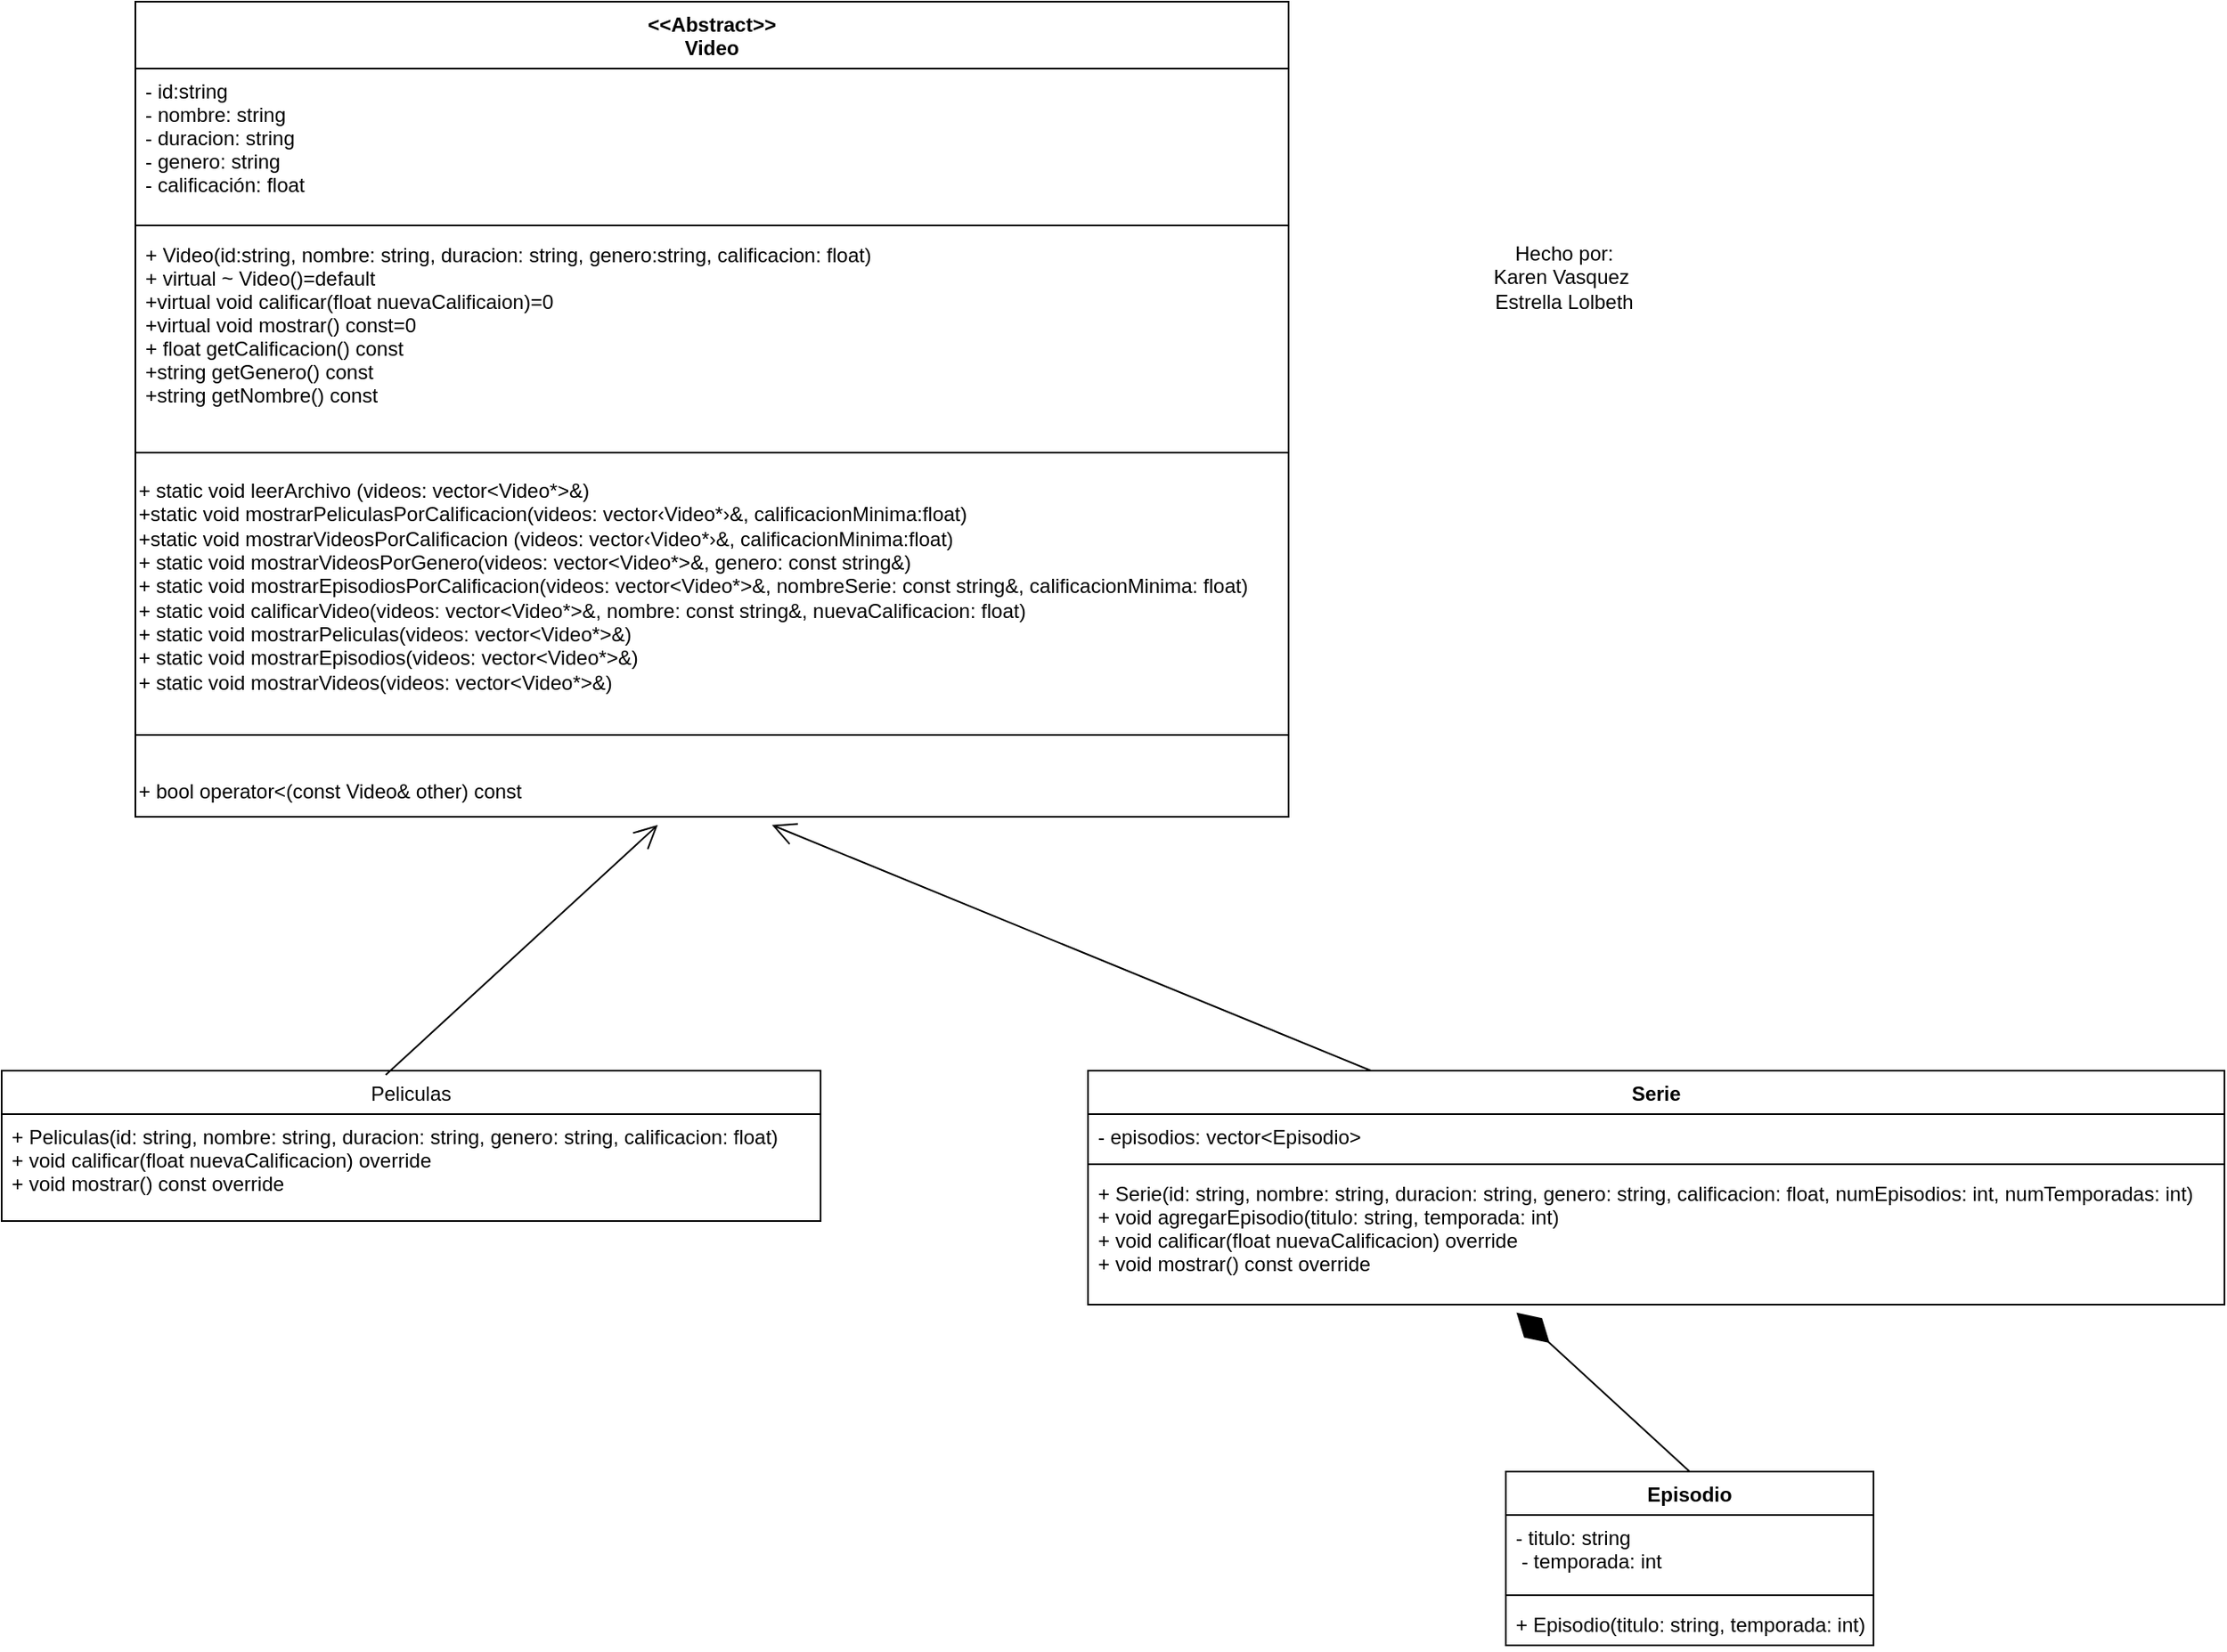 <mxfile>
    <diagram id="2aJjk7msvM5IedD0DMYr" name="Página-1">
        <mxGraphModel dx="451" dy="332" grid="1" gridSize="10" guides="1" tooltips="1" connect="1" arrows="1" fold="1" page="1" pageScale="1" pageWidth="827" pageHeight="1169" math="0" shadow="0">
            <root>
                <mxCell id="0"/>
                <mxCell id="1" parent="0"/>
                <mxCell id="2" value="&lt;&lt;Abstract&gt;&gt;&#10;Video" style="swimlane;fontStyle=1;align=center;verticalAlign=top;childLayout=stackLayout;horizontal=1;startSize=40;horizontalStack=0;resizeParent=1;resizeParentMax=0;resizeLast=0;collapsible=1;marginBottom=0;" parent="1" vertex="1">
                    <mxGeometry x="150" y="120" width="690" height="488" as="geometry">
                        <mxRectangle x="150" y="120" width="120" height="40" as="alternateBounds"/>
                    </mxGeometry>
                </mxCell>
                <mxCell id="3" value="- id:string&#10;- nombre: string&#10;- duracion: string&#10;- genero: string&#10;- calificación: float" style="text;strokeColor=none;fillColor=none;align=left;verticalAlign=top;spacingLeft=4;spacingRight=4;overflow=hidden;rotatable=0;points=[[0,0.5],[1,0.5]];portConstraint=eastwest;" parent="2" vertex="1">
                    <mxGeometry y="40" width="690" height="90" as="geometry"/>
                </mxCell>
                <mxCell id="4" value="" style="line;strokeWidth=1;fillColor=none;align=left;verticalAlign=middle;spacingTop=-1;spacingLeft=3;spacingRight=3;rotatable=0;labelPosition=right;points=[];portConstraint=eastwest;strokeColor=inherit;" parent="2" vertex="1">
                    <mxGeometry y="130" width="690" height="8" as="geometry"/>
                </mxCell>
                <mxCell id="5" value="+ Video(id:string, nombre: string, duracion: string, genero:string, calificacion: float)&#10;+ virtual ~ Video()=default&#10;+virtual void calificar(float nuevaCalificaion)=0&#10;+virtual void mostrar() const=0&#10;+ float getCalificacion() const&#10;+string getGenero() const&#10;+string getNombre() const&#10;" style="text;strokeColor=none;fillColor=none;align=left;verticalAlign=top;spacingLeft=4;spacingRight=4;overflow=hidden;rotatable=0;points=[[0,0.5],[1,0.5]];portConstraint=eastwest;" parent="2" vertex="1">
                    <mxGeometry y="138" width="690" height="122" as="geometry"/>
                </mxCell>
                <mxCell id="6" value="" style="line;strokeWidth=1;fillColor=none;align=left;verticalAlign=middle;spacingTop=-1;spacingLeft=3;spacingRight=3;rotatable=0;labelPosition=right;points=[];portConstraint=eastwest;strokeColor=inherit;" parent="2" vertex="1">
                    <mxGeometry y="260" width="690" height="20" as="geometry"/>
                </mxCell>
                <mxCell id="7" value="+ static void leerArchivo (videos: vector&amp;lt;Video*&amp;gt;&amp;amp;)&lt;br&gt;+static void mostrarPeliculasPorCalificacion(videos: vector‹Video*›&amp;amp;, calificacionMinima:float)&lt;br&gt;+static void mostrarVideosPorCalificacion (videos: vector‹Video*›&amp;amp;, calificacionMinima:float)&lt;br&gt;+ static void mostrarVideosPorGenero(videos: vector&amp;lt;Video*&amp;gt;&amp;amp;, genero: const string&amp;amp;)&amp;nbsp;&lt;br&gt;+ static void mostrarEpisodiosPorCalificacion(videos: vector&amp;lt;Video*&amp;gt;&amp;amp;, nombreSerie: const string&amp;amp;, calificacionMinima: float)&lt;br&gt;+ static void calificarVideo(videos: vector&amp;lt;Video*&amp;gt;&amp;amp;, nombre: const string&amp;amp;, nuevaCalificacion: float)&lt;br&gt;+ static void mostrarPeliculas(videos: vector&amp;lt;Video*&amp;gt;&amp;amp;) &lt;br&gt; + static void mostrarEpisodios(videos: vector&amp;lt;Video*&amp;gt;&amp;amp;) &lt;br&gt;+ static void mostrarVideos(videos: vector&amp;lt;Video*&amp;gt;&amp;amp;) &lt;br&gt;" style="text;html=1;align=left;verticalAlign=middle;resizable=0;points=[];autosize=1;strokeColor=none;fillColor=none;" parent="2" vertex="1">
                    <mxGeometry y="280" width="690" height="140" as="geometry"/>
                </mxCell>
                <mxCell id="8" value="" style="line;strokeWidth=1;fillColor=none;align=left;verticalAlign=middle;spacingTop=-1;spacingLeft=3;spacingRight=3;rotatable=0;labelPosition=right;points=[];portConstraint=eastwest;strokeColor=inherit;" parent="2" vertex="1">
                    <mxGeometry y="420" width="690" height="38" as="geometry"/>
                </mxCell>
                <mxCell id="9" value="+ bool operator&amp;lt;(const Video&amp;amp; other) const&lt;br&gt;" style="text;html=1;align=left;verticalAlign=middle;resizable=0;points=[];autosize=1;strokeColor=none;fillColor=none;" parent="2" vertex="1">
                    <mxGeometry y="458" width="690" height="30" as="geometry"/>
                </mxCell>
                <mxCell id="10" value="Peliculas" style="swimlane;fontStyle=0;childLayout=stackLayout;horizontal=1;startSize=26;fillColor=none;horizontalStack=0;resizeParent=1;resizeParentMax=0;resizeLast=0;collapsible=1;marginBottom=0;" parent="1" vertex="1">
                    <mxGeometry x="70" y="760" width="490" height="90" as="geometry"/>
                </mxCell>
                <mxCell id="11" value="+ Peliculas(id: string, nombre: string, duracion: string, genero: string, calificacion: float)&#10;+ void calificar(float nuevaCalificacion) override&#10;+ void mostrar() const override" style="text;strokeColor=none;fillColor=none;align=left;verticalAlign=top;spacingLeft=4;spacingRight=4;overflow=hidden;rotatable=0;points=[[0,0.5],[1,0.5]];portConstraint=eastwest;" parent="10" vertex="1">
                    <mxGeometry y="26" width="490" height="64" as="geometry"/>
                </mxCell>
                <mxCell id="12" value="Serie" style="swimlane;fontStyle=1;align=center;verticalAlign=top;childLayout=stackLayout;horizontal=1;startSize=26;horizontalStack=0;resizeParent=1;resizeParentMax=0;resizeLast=0;collapsible=1;marginBottom=0;" parent="1" vertex="1">
                    <mxGeometry x="720" y="760" width="680" height="140" as="geometry"/>
                </mxCell>
                <mxCell id="13" value="- episodios: vector&lt;Episodio&gt;" style="text;strokeColor=none;fillColor=none;align=left;verticalAlign=top;spacingLeft=4;spacingRight=4;overflow=hidden;rotatable=0;points=[[0,0.5],[1,0.5]];portConstraint=eastwest;" parent="12" vertex="1">
                    <mxGeometry y="26" width="680" height="26" as="geometry"/>
                </mxCell>
                <mxCell id="14" value="" style="line;strokeWidth=1;fillColor=none;align=left;verticalAlign=middle;spacingTop=-1;spacingLeft=3;spacingRight=3;rotatable=0;labelPosition=right;points=[];portConstraint=eastwest;strokeColor=inherit;" parent="12" vertex="1">
                    <mxGeometry y="52" width="680" height="8" as="geometry"/>
                </mxCell>
                <mxCell id="15" value="+ Serie(id: string, nombre: string, duracion: string, genero: string, calificacion: float, numEpisodios: int, numTemporadas: int)&#10;+ void agregarEpisodio(titulo: string, temporada: int)&#10;+ void calificar(float nuevaCalificacion) override&#10;+ void mostrar() const override  " style="text;strokeColor=none;fillColor=none;align=left;verticalAlign=top;spacingLeft=4;spacingRight=4;overflow=hidden;rotatable=0;points=[[0,0.5],[1,0.5]];portConstraint=eastwest;" parent="12" vertex="1">
                    <mxGeometry y="60" width="680" height="80" as="geometry"/>
                </mxCell>
                <mxCell id="16" value="Episodio" style="swimlane;fontStyle=1;align=center;verticalAlign=top;childLayout=stackLayout;horizontal=1;startSize=26;horizontalStack=0;resizeParent=1;resizeParentMax=0;resizeLast=0;collapsible=1;marginBottom=0;" parent="1" vertex="1">
                    <mxGeometry x="970" y="1000" width="220" height="104" as="geometry"/>
                </mxCell>
                <mxCell id="17" value="- titulo: string &#10; - temporada: int  " style="text;strokeColor=none;fillColor=none;align=left;verticalAlign=top;spacingLeft=4;spacingRight=4;overflow=hidden;rotatable=0;points=[[0,0.5],[1,0.5]];portConstraint=eastwest;" parent="16" vertex="1">
                    <mxGeometry y="26" width="220" height="44" as="geometry"/>
                </mxCell>
                <mxCell id="18" value="" style="line;strokeWidth=1;fillColor=none;align=left;verticalAlign=middle;spacingTop=-1;spacingLeft=3;spacingRight=3;rotatable=0;labelPosition=right;points=[];portConstraint=eastwest;strokeColor=inherit;" parent="16" vertex="1">
                    <mxGeometry y="70" width="220" height="8" as="geometry"/>
                </mxCell>
                <mxCell id="19" value="+ Episodio(titulo: string, temporada: int)" style="text;strokeColor=none;fillColor=none;align=left;verticalAlign=top;spacingLeft=4;spacingRight=4;overflow=hidden;rotatable=0;points=[[0,0.5],[1,0.5]];portConstraint=eastwest;" parent="16" vertex="1">
                    <mxGeometry y="78" width="220" height="26" as="geometry"/>
                </mxCell>
                <mxCell id="20" value="" style="endArrow=open;endFill=1;endSize=12;html=1;exitX=0.469;exitY=0.028;exitDx=0;exitDy=0;exitPerimeter=0;entryX=0.453;entryY=1.164;entryDx=0;entryDy=0;entryPerimeter=0;" parent="1" source="10" target="9" edge="1">
                    <mxGeometry width="160" relative="1" as="geometry">
                        <mxPoint x="350" y="690" as="sourcePoint"/>
                        <mxPoint x="510" y="690" as="targetPoint"/>
                    </mxGeometry>
                </mxCell>
                <mxCell id="21" value="" style="endArrow=open;endFill=1;endSize=12;html=1;entryX=0.552;entryY=1.164;entryDx=0;entryDy=0;entryPerimeter=0;" parent="1" source="12" target="9" edge="1">
                    <mxGeometry width="160" relative="1" as="geometry">
                        <mxPoint x="560" y="680" as="sourcePoint"/>
                        <mxPoint x="470" y="620" as="targetPoint"/>
                    </mxGeometry>
                </mxCell>
                <mxCell id="22" value="" style="endArrow=diamondThin;endFill=1;endSize=24;html=1;entryX=0.377;entryY=1.06;entryDx=0;entryDy=0;entryPerimeter=0;exitX=0.5;exitY=0;exitDx=0;exitDy=0;" parent="1" source="16" target="15" edge="1">
                    <mxGeometry width="160" relative="1" as="geometry">
                        <mxPoint x="640" y="900" as="sourcePoint"/>
                        <mxPoint x="800" y="900" as="targetPoint"/>
                    </mxGeometry>
                </mxCell>
                <mxCell id="23" value="Hecho por:&lt;br&gt;Karen Vasquez&amp;nbsp;&lt;br&gt;Estrella Lolbeth" style="text;strokeColor=none;align=center;fillColor=none;html=1;verticalAlign=middle;whiteSpace=wrap;rounded=0;" vertex="1" parent="1">
                    <mxGeometry x="920" y="270" width="170" height="30" as="geometry"/>
                </mxCell>
            </root>
        </mxGraphModel>
    </diagram>
</mxfile>